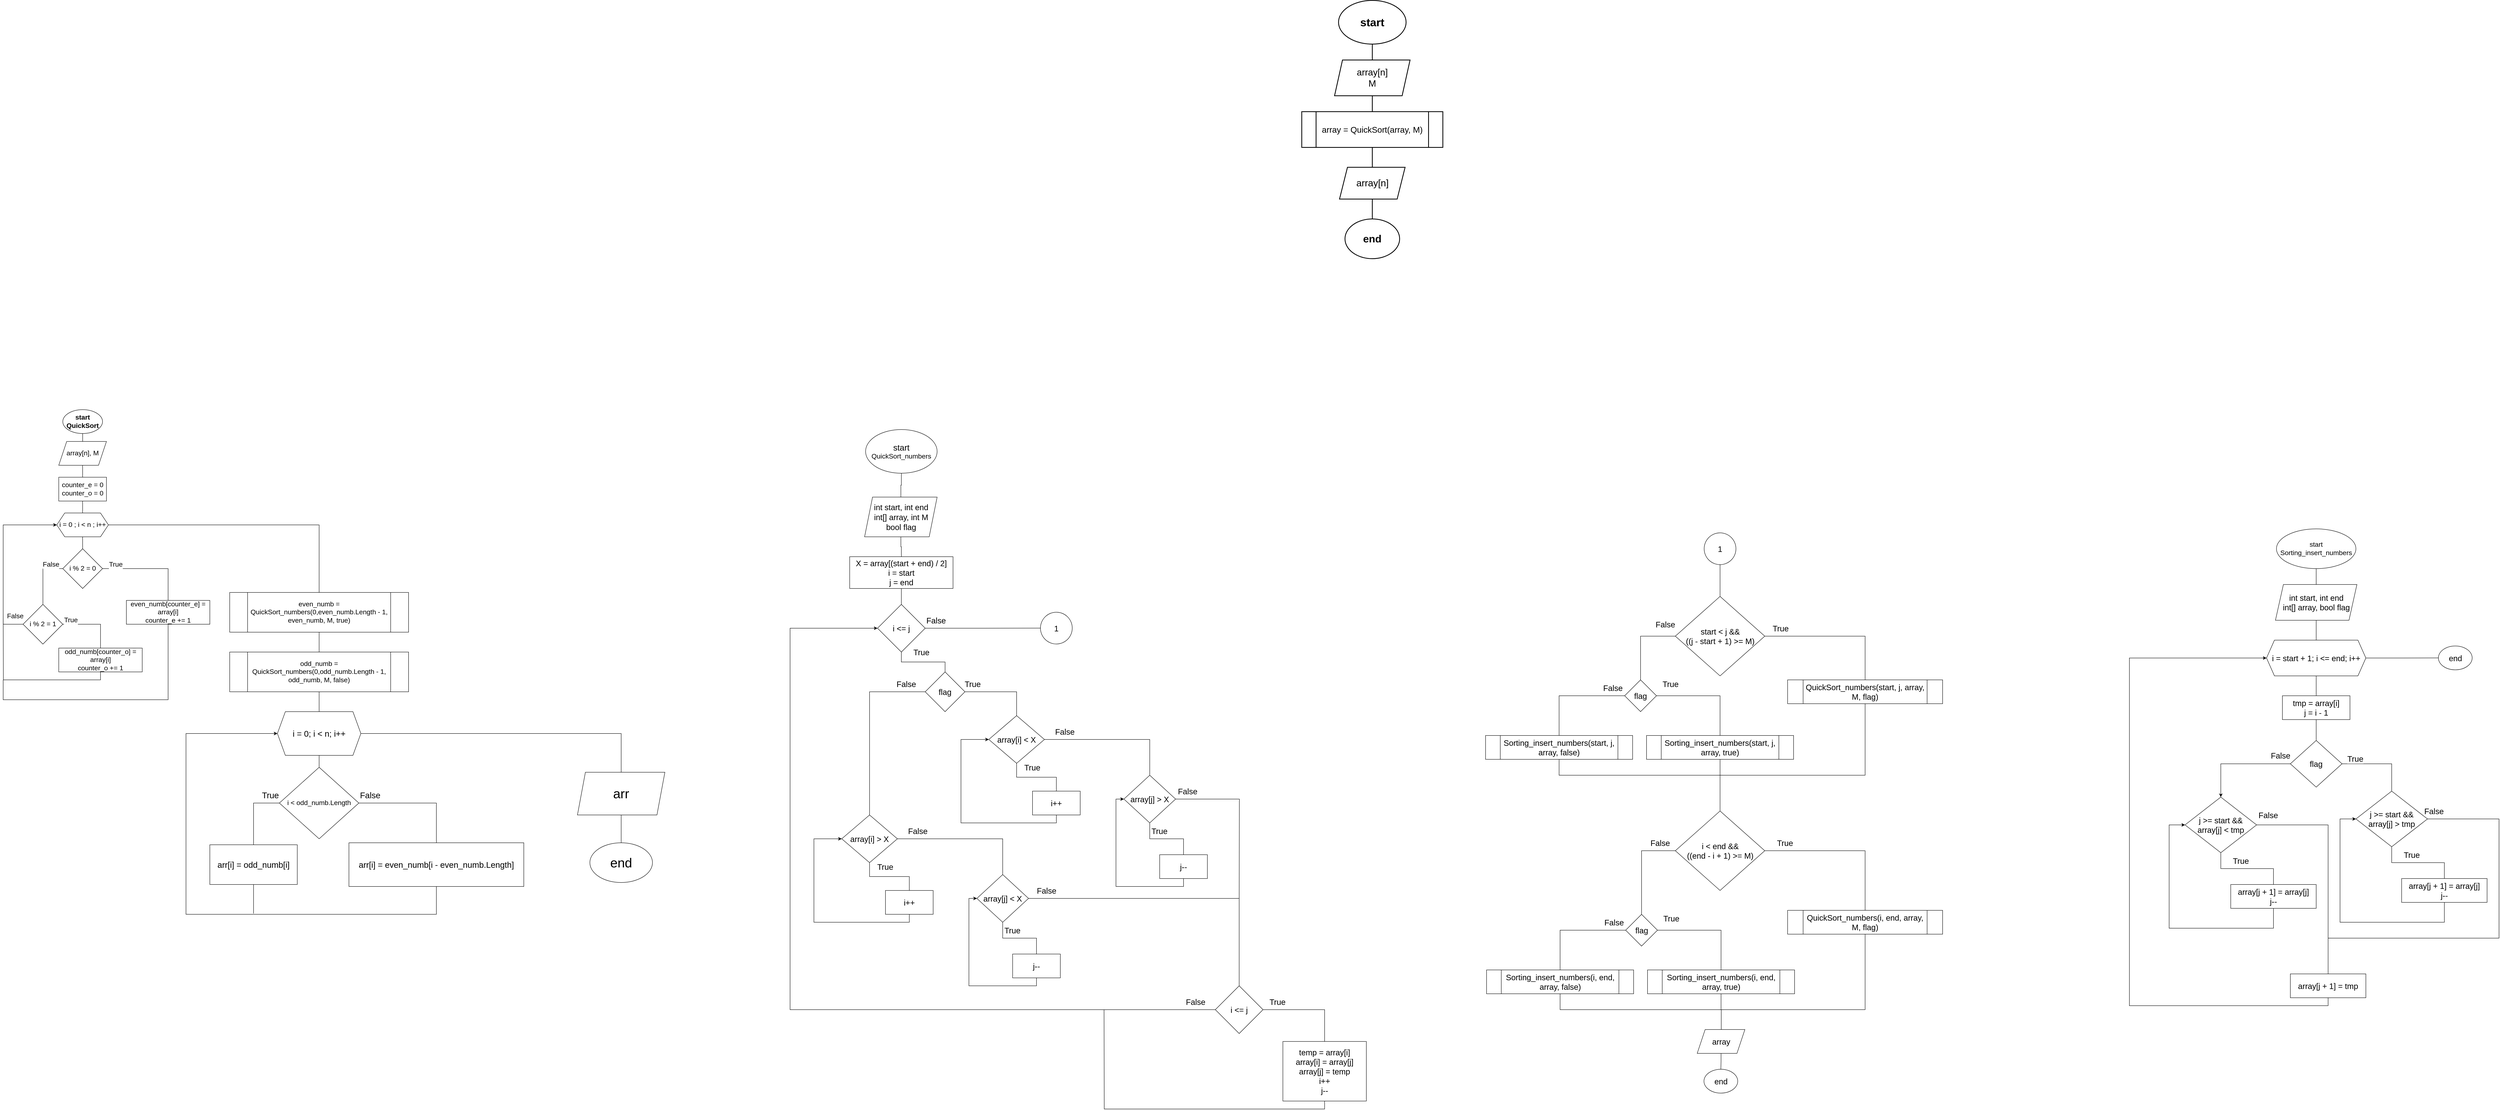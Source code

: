 <mxfile version="15.7.3" type="device"><diagram id="uLoJrZl4O_DHc637yevV" name="Сторінка-1"><mxGraphModel dx="900" dy="3237" grid="1" gridSize="10" guides="1" tooltips="1" connect="1" arrows="1" fold="1" page="1" pageScale="1" pageWidth="850" pageHeight="1100" math="0" shadow="0"><root><mxCell id="0"/><mxCell id="1" parent="0"/><mxCell id="rWMROHAxWL8WT7INSjff-2" style="edgeStyle=orthogonalEdgeStyle;rounded=0;orthogonalLoop=1;jettySize=auto;html=1;exitX=0.5;exitY=1;exitDx=0;exitDy=0;fontSize=17;endArrow=none;endFill=0;strokeWidth=2;" edge="1" parent="1" source="rWMROHAxWL8WT7INSjff-1" target="rWMROHAxWL8WT7INSjff-3"><mxGeometry relative="1" as="geometry"><mxPoint x="3820" y="-840" as="targetPoint"/></mxGeometry></mxCell><mxCell id="rWMROHAxWL8WT7INSjff-1" value="&lt;font size=&quot;1&quot;&gt;&lt;b style=&quot;font-size: 28px&quot;&gt;start&lt;/b&gt;&lt;/font&gt;" style="ellipse;whiteSpace=wrap;html=1;strokeWidth=2;" vertex="1" parent="1"><mxGeometry x="3700" y="-1020" width="170" height="110" as="geometry"/></mxCell><mxCell id="rWMROHAxWL8WT7INSjff-4" style="edgeStyle=orthogonalEdgeStyle;rounded=0;orthogonalLoop=1;jettySize=auto;html=1;exitX=0.5;exitY=1;exitDx=0;exitDy=0;fontSize=17;endArrow=none;endFill=0;strokeWidth=2;" edge="1" parent="1" source="rWMROHAxWL8WT7INSjff-3" target="rWMROHAxWL8WT7INSjff-5"><mxGeometry relative="1" as="geometry"><mxPoint x="3820" y="-750" as="targetPoint"/></mxGeometry></mxCell><mxCell id="rWMROHAxWL8WT7INSjff-3" value="&lt;font style=&quot;font-size: 23px&quot;&gt;array[n]&lt;br&gt;M&lt;/font&gt;" style="shape=parallelogram;perimeter=parallelogramPerimeter;whiteSpace=wrap;html=1;fixedSize=1;fontSize=17;strokeWidth=2;" vertex="1" parent="1"><mxGeometry x="3690" y="-870" width="190" height="90" as="geometry"/></mxCell><mxCell id="rWMROHAxWL8WT7INSjff-6" style="edgeStyle=orthogonalEdgeStyle;rounded=0;orthogonalLoop=1;jettySize=auto;html=1;exitX=0.5;exitY=1;exitDx=0;exitDy=0;fontSize=14;endArrow=none;endFill=0;strokeWidth=2;" edge="1" parent="1" source="rWMROHAxWL8WT7INSjff-5" target="rWMROHAxWL8WT7INSjff-7"><mxGeometry relative="1" as="geometry"><mxPoint x="3820" y="-660" as="targetPoint"/></mxGeometry></mxCell><mxCell id="rWMROHAxWL8WT7INSjff-5" value="&lt;font style=&quot;font-size: 21px&quot;&gt;array = QuickSort(array, M)&lt;/font&gt;" style="shape=process;whiteSpace=wrap;html=1;backgroundOutline=1;fontSize=17;strokeWidth=2;" vertex="1" parent="1"><mxGeometry x="3607.5" y="-740" width="355" height="90" as="geometry"/></mxCell><mxCell id="rWMROHAxWL8WT7INSjff-8" style="edgeStyle=orthogonalEdgeStyle;rounded=0;orthogonalLoop=1;jettySize=auto;html=1;exitX=0.5;exitY=1;exitDx=0;exitDy=0;fontSize=14;endArrow=none;endFill=0;strokeWidth=2;" edge="1" parent="1" source="rWMROHAxWL8WT7INSjff-7" target="rWMROHAxWL8WT7INSjff-9"><mxGeometry relative="1" as="geometry"><mxPoint x="3820" y="-600" as="targetPoint"/></mxGeometry></mxCell><mxCell id="rWMROHAxWL8WT7INSjff-7" value="&lt;font style=&quot;font-size: 24px&quot;&gt;array[n]&lt;/font&gt;" style="shape=parallelogram;perimeter=parallelogramPerimeter;whiteSpace=wrap;html=1;fixedSize=1;fontSize=14;strokeWidth=2;" vertex="1" parent="1"><mxGeometry x="3702.5" y="-600" width="165" height="80" as="geometry"/></mxCell><mxCell id="rWMROHAxWL8WT7INSjff-9" value="&lt;font size=&quot;1&quot;&gt;&lt;b style=&quot;font-size: 26px&quot;&gt;end&lt;/b&gt;&lt;/font&gt;" style="ellipse;whiteSpace=wrap;html=1;fontSize=14;strokeWidth=2;" vertex="1" parent="1"><mxGeometry x="3716.25" y="-470" width="137.5" height="100" as="geometry"/></mxCell><mxCell id="rWMROHAxWL8WT7INSjff-11" style="edgeStyle=orthogonalEdgeStyle;rounded=0;orthogonalLoop=1;jettySize=auto;html=1;exitX=0.5;exitY=1;exitDx=0;exitDy=0;fontSize=17;endArrow=none;endFill=0;" edge="1" parent="1" source="rWMROHAxWL8WT7INSjff-10" target="rWMROHAxWL8WT7INSjff-12"><mxGeometry relative="1" as="geometry"><mxPoint x="539.857" y="120" as="targetPoint"/></mxGeometry></mxCell><mxCell id="rWMROHAxWL8WT7INSjff-10" value="&lt;font style=&quot;font-size: 17px&quot;&gt;&lt;b&gt;start&lt;br&gt;QuickSort&lt;br&gt;&lt;/b&gt;&lt;/font&gt;" style="ellipse;whiteSpace=wrap;html=1;" vertex="1" parent="1"><mxGeometry x="490" y="10" width="100" height="60" as="geometry"/></mxCell><mxCell id="rWMROHAxWL8WT7INSjff-13" style="edgeStyle=orthogonalEdgeStyle;rounded=0;orthogonalLoop=1;jettySize=auto;html=1;exitX=0.5;exitY=1;exitDx=0;exitDy=0;fontSize=17;endArrow=none;endFill=0;" edge="1" parent="1" source="rWMROHAxWL8WT7INSjff-12" target="rWMROHAxWL8WT7INSjff-14"><mxGeometry relative="1" as="geometry"><mxPoint x="539.857" y="200" as="targetPoint"/></mxGeometry></mxCell><mxCell id="rWMROHAxWL8WT7INSjff-12" value="array[n], M" style="shape=parallelogram;perimeter=parallelogramPerimeter;whiteSpace=wrap;html=1;fixedSize=1;fontSize=17;" vertex="1" parent="1"><mxGeometry x="479.857" y="90" width="120" height="60" as="geometry"/></mxCell><mxCell id="rWMROHAxWL8WT7INSjff-15" style="edgeStyle=orthogonalEdgeStyle;rounded=0;orthogonalLoop=1;jettySize=auto;html=1;exitX=0.5;exitY=1;exitDx=0;exitDy=0;fontSize=17;endArrow=none;endFill=0;" edge="1" parent="1" source="rWMROHAxWL8WT7INSjff-14" target="rWMROHAxWL8WT7INSjff-16"><mxGeometry relative="1" as="geometry"><mxPoint x="539.714" y="290" as="targetPoint"/></mxGeometry></mxCell><mxCell id="rWMROHAxWL8WT7INSjff-14" value="counter_e = 0&lt;br&gt;counter_o = 0" style="rounded=0;whiteSpace=wrap;html=1;fontSize=17;" vertex="1" parent="1"><mxGeometry x="479.857" y="180" width="120" height="60" as="geometry"/></mxCell><mxCell id="rWMROHAxWL8WT7INSjff-17" style="edgeStyle=orthogonalEdgeStyle;rounded=0;orthogonalLoop=1;jettySize=auto;html=1;exitX=0.5;exitY=1;exitDx=0;exitDy=0;fontSize=17;endArrow=none;endFill=0;" edge="1" parent="1" source="rWMROHAxWL8WT7INSjff-16" target="rWMROHAxWL8WT7INSjff-18"><mxGeometry relative="1" as="geometry"><mxPoint x="539.714" y="380" as="targetPoint"/></mxGeometry></mxCell><mxCell id="rWMROHAxWL8WT7INSjff-29" style="edgeStyle=orthogonalEdgeStyle;rounded=0;orthogonalLoop=1;jettySize=auto;html=1;exitX=1;exitY=0.5;exitDx=0;exitDy=0;fontSize=17;endArrow=none;endFill=0;" edge="1" parent="1" source="rWMROHAxWL8WT7INSjff-16" target="rWMROHAxWL8WT7INSjff-30"><mxGeometry relative="1" as="geometry"><mxPoint x="1030" y="500" as="targetPoint"/></mxGeometry></mxCell><mxCell id="rWMROHAxWL8WT7INSjff-16" value="i = 0 ; i &amp;lt; n ; i++" style="shape=hexagon;perimeter=hexagonPerimeter2;whiteSpace=wrap;html=1;fixedSize=1;fontSize=17;" vertex="1" parent="1"><mxGeometry x="474.93" y="270" width="129.85" height="60" as="geometry"/></mxCell><mxCell id="rWMROHAxWL8WT7INSjff-19" value="True" style="edgeStyle=orthogonalEdgeStyle;rounded=0;orthogonalLoop=1;jettySize=auto;html=1;exitX=1;exitY=0.5;exitDx=0;exitDy=0;fontSize=17;endArrow=none;endFill=0;" edge="1" parent="1" source="rWMROHAxWL8WT7INSjff-18" target="rWMROHAxWL8WT7INSjff-20"><mxGeometry x="-0.733" y="10" relative="1" as="geometry"><mxPoint x="670.0" y="480" as="targetPoint"/><mxPoint as="offset"/></mxGeometry></mxCell><mxCell id="rWMROHAxWL8WT7INSjff-22" value="False" style="edgeStyle=orthogonalEdgeStyle;rounded=0;orthogonalLoop=1;jettySize=auto;html=1;exitX=0;exitY=0.5;exitDx=0;exitDy=0;fontSize=17;endArrow=none;endFill=0;" edge="1" parent="1" source="rWMROHAxWL8WT7INSjff-18" target="rWMROHAxWL8WT7INSjff-23"><mxGeometry x="-0.571" y="-10" relative="1" as="geometry"><mxPoint x="450.0" y="560.0" as="targetPoint"/><mxPoint as="offset"/></mxGeometry></mxCell><mxCell id="rWMROHAxWL8WT7INSjff-18" value="i % 2 = 0" style="rhombus;whiteSpace=wrap;html=1;fontSize=17;" vertex="1" parent="1"><mxGeometry x="490" y="360" width="100" height="100" as="geometry"/></mxCell><mxCell id="rWMROHAxWL8WT7INSjff-28" style="edgeStyle=orthogonalEdgeStyle;rounded=0;orthogonalLoop=1;jettySize=auto;html=1;exitX=0.5;exitY=1;exitDx=0;exitDy=0;fontSize=17;endArrow=none;endFill=0;" edge="1" parent="1" source="rWMROHAxWL8WT7INSjff-20"><mxGeometry relative="1" as="geometry"><mxPoint x="340" y="690" as="targetPoint"/><Array as="points"><mxPoint x="755" y="740"/><mxPoint x="340" y="740"/></Array></mxGeometry></mxCell><mxCell id="rWMROHAxWL8WT7INSjff-20" value="even_numb[counter_e] = array[i]&lt;br&gt;counter_e += 1" style="rounded=0;whiteSpace=wrap;html=1;fontSize=17;" vertex="1" parent="1"><mxGeometry x="650" y="490" width="210" height="60" as="geometry"/></mxCell><mxCell id="rWMROHAxWL8WT7INSjff-24" value="True" style="edgeStyle=orthogonalEdgeStyle;rounded=0;orthogonalLoop=1;jettySize=auto;html=1;exitX=1;exitY=0.5;exitDx=0;exitDy=0;fontSize=17;endArrow=none;endFill=0;" edge="1" parent="1" source="rWMROHAxWL8WT7INSjff-23" target="rWMROHAxWL8WT7INSjff-25"><mxGeometry x="-0.742" y="10" relative="1" as="geometry"><mxPoint x="550.0" y="620.0" as="targetPoint"/><mxPoint as="offset"/></mxGeometry></mxCell><mxCell id="rWMROHAxWL8WT7INSjff-26" value="False" style="edgeStyle=orthogonalEdgeStyle;rounded=0;orthogonalLoop=1;jettySize=auto;html=1;exitX=0;exitY=0.5;exitDx=0;exitDy=0;entryX=0;entryY=0.5;entryDx=0;entryDy=0;fontSize=17;endArrow=classic;endFill=1;" edge="1" parent="1" source="rWMROHAxWL8WT7INSjff-23" target="rWMROHAxWL8WT7INSjff-16"><mxGeometry x="-0.908" y="-20" relative="1" as="geometry"><Array as="points"><mxPoint x="340" y="550"/><mxPoint x="340" y="300"/></Array><mxPoint as="offset"/></mxGeometry></mxCell><mxCell id="rWMROHAxWL8WT7INSjff-23" value="i % 2 = 1" style="rhombus;whiteSpace=wrap;html=1;fontSize=17;" vertex="1" parent="1"><mxGeometry x="390" y="500" width="100" height="100" as="geometry"/></mxCell><mxCell id="rWMROHAxWL8WT7INSjff-27" style="edgeStyle=orthogonalEdgeStyle;rounded=0;orthogonalLoop=1;jettySize=auto;html=1;exitX=0.5;exitY=1;exitDx=0;exitDy=0;fontSize=17;endArrow=none;endFill=0;" edge="1" parent="1" source="rWMROHAxWL8WT7INSjff-25"><mxGeometry relative="1" as="geometry"><mxPoint x="340" y="520" as="targetPoint"/></mxGeometry></mxCell><mxCell id="rWMROHAxWL8WT7INSjff-25" value="odd_numb[counter_o] = array[i]&lt;br&gt;counter_o += 1" style="rounded=0;whiteSpace=wrap;html=1;fontSize=17;" vertex="1" parent="1"><mxGeometry x="479.86" y="610" width="210" height="60" as="geometry"/></mxCell><mxCell id="rWMROHAxWL8WT7INSjff-33" style="edgeStyle=orthogonalEdgeStyle;rounded=0;orthogonalLoop=1;jettySize=auto;html=1;exitX=0.5;exitY=1;exitDx=0;exitDy=0;entryX=0.5;entryY=0;entryDx=0;entryDy=0;fontSize=17;endArrow=none;endFill=0;" edge="1" parent="1" source="rWMROHAxWL8WT7INSjff-30" target="rWMROHAxWL8WT7INSjff-32"><mxGeometry relative="1" as="geometry"/></mxCell><mxCell id="rWMROHAxWL8WT7INSjff-30" value="even_numb = QuickSort_numbers(0,even_numb.Length - 1, even_numb, M, true)" style="shape=process;whiteSpace=wrap;html=1;backgroundOutline=1;fontSize=17;" vertex="1" parent="1"><mxGeometry x="910" y="470" width="450" height="100" as="geometry"/></mxCell><mxCell id="rWMROHAxWL8WT7INSjff-34" style="edgeStyle=orthogonalEdgeStyle;rounded=0;orthogonalLoop=1;jettySize=auto;html=1;exitX=0.5;exitY=1;exitDx=0;exitDy=0;fontSize=17;endArrow=none;endFill=0;" edge="1" parent="1" source="rWMROHAxWL8WT7INSjff-32" target="rWMROHAxWL8WT7INSjff-35"><mxGeometry relative="1" as="geometry"><mxPoint x="1136" y="800" as="targetPoint"/></mxGeometry></mxCell><mxCell id="rWMROHAxWL8WT7INSjff-32" value="odd_numb = QuickSort_numbers(0,odd_numb.Length - 1, odd_numb, M, false)" style="shape=process;whiteSpace=wrap;html=1;backgroundOutline=1;fontSize=17;" vertex="1" parent="1"><mxGeometry x="910" y="620" width="450" height="100" as="geometry"/></mxCell><mxCell id="rWMROHAxWL8WT7INSjff-36" style="edgeStyle=orthogonalEdgeStyle;rounded=0;orthogonalLoop=1;jettySize=auto;html=1;exitX=0.5;exitY=1;exitDx=0;exitDy=0;fontSize=17;endArrow=none;endFill=0;" edge="1" parent="1" source="rWMROHAxWL8WT7INSjff-35" target="rWMROHAxWL8WT7INSjff-37"><mxGeometry relative="1" as="geometry"><mxPoint x="1136" y="900" as="targetPoint"/></mxGeometry></mxCell><mxCell id="rWMROHAxWL8WT7INSjff-48" style="edgeStyle=orthogonalEdgeStyle;rounded=0;orthogonalLoop=1;jettySize=auto;html=1;exitX=1;exitY=0.5;exitDx=0;exitDy=0;fontSize=21;endArrow=none;endFill=0;" edge="1" parent="1" source="rWMROHAxWL8WT7INSjff-35" target="rWMROHAxWL8WT7INSjff-50"><mxGeometry relative="1" as="geometry"><mxPoint x="1790" y="1060" as="targetPoint"/></mxGeometry></mxCell><mxCell id="rWMROHAxWL8WT7INSjff-35" value="&lt;font style=&quot;font-size: 21px&quot;&gt;i = 0; i &amp;lt; n; i++&lt;/font&gt;" style="shape=hexagon;perimeter=hexagonPerimeter2;whiteSpace=wrap;html=1;fixedSize=1;fontSize=17;" vertex="1" parent="1"><mxGeometry x="1030" y="770" width="210" height="110" as="geometry"/></mxCell><mxCell id="rWMROHAxWL8WT7INSjff-40" value="True" style="edgeStyle=orthogonalEdgeStyle;rounded=0;orthogonalLoop=1;jettySize=auto;html=1;exitX=0;exitY=0.5;exitDx=0;exitDy=0;fontSize=21;endArrow=none;endFill=0;entryX=0.5;entryY=0;entryDx=0;entryDy=0;" edge="1" parent="1" source="rWMROHAxWL8WT7INSjff-37" target="rWMROHAxWL8WT7INSjff-43"><mxGeometry x="-0.73" y="-20" relative="1" as="geometry"><mxPoint x="1015" y="1120" as="targetPoint"/><mxPoint as="offset"/></mxGeometry></mxCell><mxCell id="rWMROHAxWL8WT7INSjff-44" value="False" style="edgeStyle=orthogonalEdgeStyle;rounded=0;orthogonalLoop=1;jettySize=auto;html=1;exitX=1;exitY=0.5;exitDx=0;exitDy=0;fontSize=21;endArrow=none;endFill=0;entryX=0.5;entryY=0;entryDx=0;entryDy=0;" edge="1" parent="1" source="rWMROHAxWL8WT7INSjff-37" target="rWMROHAxWL8WT7INSjff-42"><mxGeometry x="-0.811" y="20" relative="1" as="geometry"><mxPoint x="1370" y="1130" as="targetPoint"/><mxPoint as="offset"/></mxGeometry></mxCell><mxCell id="rWMROHAxWL8WT7INSjff-37" value="i &amp;lt; odd_numb.Length" style="rhombus;whiteSpace=wrap;html=1;fontSize=17;" vertex="1" parent="1"><mxGeometry x="1035" y="910" width="200" height="180" as="geometry"/></mxCell><mxCell id="rWMROHAxWL8WT7INSjff-45" style="edgeStyle=orthogonalEdgeStyle;rounded=0;orthogonalLoop=1;jettySize=auto;html=1;exitX=0.5;exitY=1;exitDx=0;exitDy=0;entryX=0;entryY=0.5;entryDx=0;entryDy=0;fontSize=21;endArrow=classic;endFill=1;" edge="1" parent="1" source="rWMROHAxWL8WT7INSjff-42" target="rWMROHAxWL8WT7INSjff-35"><mxGeometry relative="1" as="geometry"><Array as="points"><mxPoint x="1430" y="1280"/><mxPoint x="800" y="1280"/><mxPoint x="800" y="825"/></Array></mxGeometry></mxCell><mxCell id="rWMROHAxWL8WT7INSjff-42" value="arr[i] = even_numb[i - even_numb.Length]" style="rounded=0;whiteSpace=wrap;html=1;fontSize=21;" vertex="1" parent="1"><mxGeometry x="1210" y="1100" width="440" height="110" as="geometry"/></mxCell><mxCell id="rWMROHAxWL8WT7INSjff-46" style="edgeStyle=orthogonalEdgeStyle;rounded=0;orthogonalLoop=1;jettySize=auto;html=1;exitX=0.5;exitY=1;exitDx=0;exitDy=0;fontSize=21;endArrow=none;endFill=0;" edge="1" parent="1" source="rWMROHAxWL8WT7INSjff-43"><mxGeometry relative="1" as="geometry"><mxPoint x="970" y="1278" as="targetPoint"/></mxGeometry></mxCell><mxCell id="rWMROHAxWL8WT7INSjff-43" value="arr[i] = odd_numb[i]" style="rounded=0;whiteSpace=wrap;html=1;fontSize=21;" vertex="1" parent="1"><mxGeometry x="860" y="1105" width="220" height="100" as="geometry"/></mxCell><mxCell id="rWMROHAxWL8WT7INSjff-51" style="edgeStyle=orthogonalEdgeStyle;rounded=0;orthogonalLoop=1;jettySize=auto;html=1;exitX=0.5;exitY=1;exitDx=0;exitDy=0;fontSize=33;endArrow=none;endFill=0;" edge="1" parent="1" source="rWMROHAxWL8WT7INSjff-50" target="rWMROHAxWL8WT7INSjff-52"><mxGeometry relative="1" as="geometry"><mxPoint x="1895" y="1240" as="targetPoint"/></mxGeometry></mxCell><mxCell id="rWMROHAxWL8WT7INSjff-50" value="&lt;font style=&quot;font-size: 33px&quot;&gt;arr&lt;/font&gt;" style="shape=parallelogram;perimeter=parallelogramPerimeter;whiteSpace=wrap;html=1;fixedSize=1;fontSize=21;" vertex="1" parent="1"><mxGeometry x="1785" y="922.5" width="220" height="107.5" as="geometry"/></mxCell><mxCell id="rWMROHAxWL8WT7INSjff-52" value="end" style="ellipse;whiteSpace=wrap;html=1;fontSize=33;" vertex="1" parent="1"><mxGeometry x="1816.25" y="1100" width="157.5" height="100" as="geometry"/></mxCell><mxCell id="rWMROHAxWL8WT7INSjff-54" style="edgeStyle=orthogonalEdgeStyle;rounded=0;orthogonalLoop=1;jettySize=auto;html=1;exitX=0.5;exitY=1;exitDx=0;exitDy=0;fontSize=21;endArrow=none;endFill=0;" edge="1" parent="1" source="rWMROHAxWL8WT7INSjff-53" target="rWMROHAxWL8WT7INSjff-55"><mxGeometry relative="1" as="geometry"><mxPoint x="2600" y="260" as="targetPoint"/></mxGeometry></mxCell><mxCell id="rWMROHAxWL8WT7INSjff-53" value="&lt;font&gt;&lt;font style=&quot;font-size: 21px&quot;&gt;start&lt;/font&gt;&lt;br&gt;&lt;span style=&quot;font-size: 17px&quot;&gt;QuickSort_numbers&lt;/span&gt;&lt;br&gt;&lt;/font&gt;" style="ellipse;whiteSpace=wrap;html=1;" vertex="1" parent="1"><mxGeometry x="2510" y="60" width="180" height="110" as="geometry"/></mxCell><mxCell id="rWMROHAxWL8WT7INSjff-56" style="edgeStyle=orthogonalEdgeStyle;rounded=0;orthogonalLoop=1;jettySize=auto;html=1;exitX=0.5;exitY=1;exitDx=0;exitDy=0;fontSize=20;endArrow=none;endFill=0;" edge="1" parent="1" source="rWMROHAxWL8WT7INSjff-55" target="rWMROHAxWL8WT7INSjff-57"><mxGeometry relative="1" as="geometry"><mxPoint x="2600" y="380" as="targetPoint"/></mxGeometry></mxCell><mxCell id="rWMROHAxWL8WT7INSjff-55" value="&lt;font style=&quot;font-size: 20px&quot;&gt;int start, int end&lt;br&gt;int[] array, int M&lt;br&gt;bool flag&lt;/font&gt;" style="shape=parallelogram;perimeter=parallelogramPerimeter;whiteSpace=wrap;html=1;fixedSize=1;fontSize=21;" vertex="1" parent="1"><mxGeometry x="2507.5" y="230" width="182.5" height="100" as="geometry"/></mxCell><mxCell id="rWMROHAxWL8WT7INSjff-58" style="edgeStyle=orthogonalEdgeStyle;rounded=0;orthogonalLoop=1;jettySize=auto;html=1;exitX=0.5;exitY=1;exitDx=0;exitDy=0;fontSize=20;endArrow=none;endFill=0;" edge="1" parent="1" source="rWMROHAxWL8WT7INSjff-57" target="rWMROHAxWL8WT7INSjff-59"><mxGeometry relative="1" as="geometry"><mxPoint x="2600" y="530" as="targetPoint"/></mxGeometry></mxCell><mxCell id="rWMROHAxWL8WT7INSjff-57" value="X = array[(start + end) / 2]&lt;br&gt;i = start&lt;br&gt;j = end" style="rounded=0;whiteSpace=wrap;html=1;fontSize=20;" vertex="1" parent="1"><mxGeometry x="2470" y="380" width="260" height="80" as="geometry"/></mxCell><mxCell id="rWMROHAxWL8WT7INSjff-69" value="True" style="edgeStyle=orthogonalEdgeStyle;rounded=0;orthogonalLoop=1;jettySize=auto;html=1;exitX=0.5;exitY=1;exitDx=0;exitDy=0;entryX=0.5;entryY=0;entryDx=0;entryDy=0;fontSize=20;endArrow=none;endFill=0;" edge="1" parent="1" source="rWMROHAxWL8WT7INSjff-59" target="rWMROHAxWL8WT7INSjff-61"><mxGeometry x="-0.062" y="25" relative="1" as="geometry"><mxPoint as="offset"/></mxGeometry></mxCell><mxCell id="rWMROHAxWL8WT7INSjff-95" value="False" style="edgeStyle=orthogonalEdgeStyle;rounded=0;orthogonalLoop=1;jettySize=auto;html=1;exitX=1;exitY=0.5;exitDx=0;exitDy=0;fontSize=20;endArrow=none;endFill=0;" edge="1" parent="1" source="rWMROHAxWL8WT7INSjff-59" target="rWMROHAxWL8WT7INSjff-96"><mxGeometry x="-0.818" y="20" relative="1" as="geometry"><mxPoint x="2990" y="559.714" as="targetPoint"/><mxPoint as="offset"/></mxGeometry></mxCell><mxCell id="rWMROHAxWL8WT7INSjff-59" value="i &amp;lt;= j" style="rhombus;whiteSpace=wrap;html=1;fontSize=20;" vertex="1" parent="1"><mxGeometry x="2540" y="500" width="120" height="120" as="geometry"/></mxCell><mxCell id="rWMROHAxWL8WT7INSjff-62" value="True" style="edgeStyle=orthogonalEdgeStyle;rounded=0;orthogonalLoop=1;jettySize=auto;html=1;exitX=1;exitY=0.5;exitDx=0;exitDy=0;fontSize=20;endArrow=none;endFill=0;" edge="1" parent="1" source="rWMROHAxWL8WT7INSjff-61" target="rWMROHAxWL8WT7INSjff-63"><mxGeometry x="-0.8" y="20" relative="1" as="geometry"><mxPoint x="2920" y="770" as="targetPoint"/><mxPoint as="offset"/></mxGeometry></mxCell><mxCell id="rWMROHAxWL8WT7INSjff-78" value="False" style="edgeStyle=orthogonalEdgeStyle;rounded=0;orthogonalLoop=1;jettySize=auto;html=1;exitX=0;exitY=0.5;exitDx=0;exitDy=0;fontSize=20;endArrow=none;endFill=0;entryX=0.5;entryY=0;entryDx=0;entryDy=0;" edge="1" parent="1" source="rWMROHAxWL8WT7INSjff-61" target="rWMROHAxWL8WT7INSjff-81"><mxGeometry x="-0.784" y="-20" relative="1" as="geometry"><mxPoint x="2520" y="950" as="targetPoint"/><mxPoint as="offset"/></mxGeometry></mxCell><mxCell id="rWMROHAxWL8WT7INSjff-61" value="flag" style="rhombus;whiteSpace=wrap;html=1;fontSize=20;" vertex="1" parent="1"><mxGeometry x="2660" y="670" width="100" height="100" as="geometry"/></mxCell><mxCell id="rWMROHAxWL8WT7INSjff-70" value="True" style="edgeStyle=orthogonalEdgeStyle;rounded=0;orthogonalLoop=1;jettySize=auto;html=1;exitX=0.5;exitY=1;exitDx=0;exitDy=0;fontSize=20;endArrow=none;endFill=0;" edge="1" parent="1" source="rWMROHAxWL8WT7INSjff-63" target="rWMROHAxWL8WT7INSjff-71"><mxGeometry x="-0.118" y="25" relative="1" as="geometry"><mxPoint x="2890" y="980" as="targetPoint"/><mxPoint x="-1" as="offset"/></mxGeometry></mxCell><mxCell id="rWMROHAxWL8WT7INSjff-73" value="False" style="edgeStyle=orthogonalEdgeStyle;rounded=0;orthogonalLoop=1;jettySize=auto;html=1;exitX=1;exitY=0.5;exitDx=0;exitDy=0;fontSize=20;endArrow=none;endFill=0;" edge="1" parent="1" source="rWMROHAxWL8WT7INSjff-63" target="rWMROHAxWL8WT7INSjff-74"><mxGeometry x="-0.714" y="20" relative="1" as="geometry"><mxPoint x="3160" y="920" as="targetPoint"/><mxPoint as="offset"/></mxGeometry></mxCell><mxCell id="rWMROHAxWL8WT7INSjff-63" value="array[i] &amp;lt; X" style="rhombus;whiteSpace=wrap;html=1;fontSize=20;" vertex="1" parent="1"><mxGeometry x="2820" y="780" width="140" height="120" as="geometry"/></mxCell><mxCell id="rWMROHAxWL8WT7INSjff-72" style="edgeStyle=orthogonalEdgeStyle;rounded=0;orthogonalLoop=1;jettySize=auto;html=1;exitX=0.5;exitY=1;exitDx=0;exitDy=0;entryX=0;entryY=0.5;entryDx=0;entryDy=0;fontSize=20;endArrow=classic;endFill=1;" edge="1" parent="1" source="rWMROHAxWL8WT7INSjff-71" target="rWMROHAxWL8WT7INSjff-63"><mxGeometry relative="1" as="geometry"><Array as="points"><mxPoint x="2990" y="1050"/><mxPoint x="2750" y="1050"/><mxPoint x="2750" y="840"/></Array></mxGeometry></mxCell><mxCell id="rWMROHAxWL8WT7INSjff-71" value="i++" style="rounded=0;whiteSpace=wrap;html=1;fontSize=20;" vertex="1" parent="1"><mxGeometry x="2930" y="970" width="120" height="60" as="geometry"/></mxCell><mxCell id="rWMROHAxWL8WT7INSjff-75" value="True" style="edgeStyle=orthogonalEdgeStyle;rounded=0;orthogonalLoop=1;jettySize=auto;html=1;exitX=0.5;exitY=1;exitDx=0;exitDy=0;fontSize=20;endArrow=none;endFill=0;" edge="1" parent="1" source="rWMROHAxWL8WT7INSjff-74" target="rWMROHAxWL8WT7INSjff-76"><mxGeometry x="-0.212" y="20" relative="1" as="geometry"><mxPoint x="3226" y="1130" as="targetPoint"/><mxPoint x="-1" as="offset"/></mxGeometry></mxCell><mxCell id="rWMROHAxWL8WT7INSjff-89" value="False" style="edgeStyle=orthogonalEdgeStyle;rounded=0;orthogonalLoop=1;jettySize=auto;html=1;exitX=1;exitY=0.5;exitDx=0;exitDy=0;fontSize=20;endArrow=none;endFill=0;" edge="1" parent="1" source="rWMROHAxWL8WT7INSjff-74"><mxGeometry x="-0.857" y="20" relative="1" as="geometry"><mxPoint x="3450" y="1250" as="targetPoint"/><mxPoint as="offset"/></mxGeometry></mxCell><mxCell id="rWMROHAxWL8WT7INSjff-74" value="array[j] &amp;gt; X" style="rhombus;whiteSpace=wrap;html=1;fontSize=20;" vertex="1" parent="1"><mxGeometry x="3160" y="930" width="130" height="120" as="geometry"/></mxCell><mxCell id="rWMROHAxWL8WT7INSjff-77" style="edgeStyle=orthogonalEdgeStyle;rounded=0;orthogonalLoop=1;jettySize=auto;html=1;exitX=0.5;exitY=1;exitDx=0;exitDy=0;entryX=0;entryY=0.5;entryDx=0;entryDy=0;fontSize=20;endArrow=classic;endFill=1;" edge="1" parent="1" source="rWMROHAxWL8WT7INSjff-76" target="rWMROHAxWL8WT7INSjff-74"><mxGeometry relative="1" as="geometry"/></mxCell><mxCell id="rWMROHAxWL8WT7INSjff-76" value="j--" style="rounded=0;whiteSpace=wrap;html=1;fontSize=20;" vertex="1" parent="1"><mxGeometry x="3250" y="1130" width="120" height="60" as="geometry"/></mxCell><mxCell id="rWMROHAxWL8WT7INSjff-79" value="True" style="edgeStyle=orthogonalEdgeStyle;rounded=0;orthogonalLoop=1;jettySize=auto;html=1;exitX=0.5;exitY=1;exitDx=0;exitDy=0;fontSize=20;endArrow=none;endFill=0;" edge="1" parent="1" source="rWMROHAxWL8WT7INSjff-81" target="rWMROHAxWL8WT7INSjff-83"><mxGeometry x="-0.118" y="25" relative="1" as="geometry"><mxPoint x="2520" y="1230" as="targetPoint"/><mxPoint x="-1" as="offset"/></mxGeometry></mxCell><mxCell id="rWMROHAxWL8WT7INSjff-80" value="False" style="edgeStyle=orthogonalEdgeStyle;rounded=0;orthogonalLoop=1;jettySize=auto;html=1;exitX=1;exitY=0.5;exitDx=0;exitDy=0;fontSize=20;endArrow=none;endFill=0;" edge="1" parent="1" source="rWMROHAxWL8WT7INSjff-81" target="rWMROHAxWL8WT7INSjff-85"><mxGeometry x="-0.714" y="20" relative="1" as="geometry"><mxPoint x="2790" y="1170" as="targetPoint"/><mxPoint as="offset"/></mxGeometry></mxCell><mxCell id="rWMROHAxWL8WT7INSjff-81" value="array[i] &amp;gt; X" style="rhombus;whiteSpace=wrap;html=1;fontSize=20;" vertex="1" parent="1"><mxGeometry x="2450" y="1030" width="140" height="120" as="geometry"/></mxCell><mxCell id="rWMROHAxWL8WT7INSjff-82" style="edgeStyle=orthogonalEdgeStyle;rounded=0;orthogonalLoop=1;jettySize=auto;html=1;exitX=0.5;exitY=1;exitDx=0;exitDy=0;entryX=0;entryY=0.5;entryDx=0;entryDy=0;fontSize=20;endArrow=classic;endFill=1;" edge="1" parent="1" source="rWMROHAxWL8WT7INSjff-83" target="rWMROHAxWL8WT7INSjff-81"><mxGeometry relative="1" as="geometry"><Array as="points"><mxPoint x="2620" y="1300"/><mxPoint x="2380" y="1300"/><mxPoint x="2380" y="1090"/></Array></mxGeometry></mxCell><mxCell id="rWMROHAxWL8WT7INSjff-83" value="i++" style="rounded=0;whiteSpace=wrap;html=1;fontSize=20;" vertex="1" parent="1"><mxGeometry x="2560" y="1220" width="120" height="60" as="geometry"/></mxCell><mxCell id="rWMROHAxWL8WT7INSjff-84" value="True" style="edgeStyle=orthogonalEdgeStyle;rounded=0;orthogonalLoop=1;jettySize=auto;html=1;exitX=0.5;exitY=1;exitDx=0;exitDy=0;fontSize=20;endArrow=none;endFill=0;" edge="1" parent="1" source="rWMROHAxWL8WT7INSjff-85" target="rWMROHAxWL8WT7INSjff-87"><mxGeometry x="-0.212" y="20" relative="1" as="geometry"><mxPoint x="2856" y="1380" as="targetPoint"/><mxPoint x="-1" as="offset"/></mxGeometry></mxCell><mxCell id="rWMROHAxWL8WT7INSjff-88" value="False" style="edgeStyle=orthogonalEdgeStyle;rounded=0;orthogonalLoop=1;jettySize=auto;html=1;exitX=1;exitY=0.5;exitDx=0;exitDy=0;fontSize=20;endArrow=none;endFill=0;entryX=0.5;entryY=0;entryDx=0;entryDy=0;" edge="1" parent="1" source="rWMROHAxWL8WT7INSjff-85" target="rWMROHAxWL8WT7INSjff-90"><mxGeometry x="-0.882" y="20" relative="1" as="geometry"><mxPoint x="3450" y="1410" as="targetPoint"/><Array as="points"><mxPoint x="3450" y="1240"/><mxPoint x="3450" y="1330"/></Array><mxPoint as="offset"/></mxGeometry></mxCell><mxCell id="rWMROHAxWL8WT7INSjff-85" value="array[j] &amp;lt; X" style="rhombus;whiteSpace=wrap;html=1;fontSize=20;" vertex="1" parent="1"><mxGeometry x="2790" y="1180" width="130" height="120" as="geometry"/></mxCell><mxCell id="rWMROHAxWL8WT7INSjff-86" style="edgeStyle=orthogonalEdgeStyle;rounded=0;orthogonalLoop=1;jettySize=auto;html=1;exitX=0.5;exitY=1;exitDx=0;exitDy=0;entryX=0;entryY=0.5;entryDx=0;entryDy=0;fontSize=20;endArrow=classic;endFill=1;" edge="1" parent="1" source="rWMROHAxWL8WT7INSjff-87" target="rWMROHAxWL8WT7INSjff-85"><mxGeometry relative="1" as="geometry"/></mxCell><mxCell id="rWMROHAxWL8WT7INSjff-87" value="j--" style="rounded=0;whiteSpace=wrap;html=1;fontSize=20;" vertex="1" parent="1"><mxGeometry x="2880" y="1380" width="120" height="60" as="geometry"/></mxCell><mxCell id="rWMROHAxWL8WT7INSjff-91" value="True" style="edgeStyle=orthogonalEdgeStyle;rounded=0;orthogonalLoop=1;jettySize=auto;html=1;exitX=1;exitY=0.5;exitDx=0;exitDy=0;fontSize=20;endArrow=none;endFill=0;" edge="1" parent="1" source="rWMROHAxWL8WT7INSjff-90" target="rWMROHAxWL8WT7INSjff-92"><mxGeometry x="-0.7" y="20" relative="1" as="geometry"><mxPoint x="3630" y="1440" as="targetPoint"/><mxPoint as="offset"/></mxGeometry></mxCell><mxCell id="rWMROHAxWL8WT7INSjff-93" value="False" style="edgeStyle=orthogonalEdgeStyle;rounded=0;orthogonalLoop=1;jettySize=auto;html=1;exitX=0;exitY=0.5;exitDx=0;exitDy=0;entryX=0;entryY=0.5;entryDx=0;entryDy=0;fontSize=20;endArrow=classic;endFill=1;" edge="1" parent="1" source="rWMROHAxWL8WT7INSjff-90" target="rWMROHAxWL8WT7INSjff-59"><mxGeometry x="-0.956" y="-20" relative="1" as="geometry"><Array as="points"><mxPoint x="3390" y="1520"/><mxPoint x="2320" y="1520"/><mxPoint x="2320" y="560"/></Array><mxPoint x="-1" as="offset"/></mxGeometry></mxCell><mxCell id="rWMROHAxWL8WT7INSjff-90" value="i &amp;lt;= j" style="rhombus;whiteSpace=wrap;html=1;fontSize=20;" vertex="1" parent="1"><mxGeometry x="3390" y="1460" width="120" height="120" as="geometry"/></mxCell><mxCell id="rWMROHAxWL8WT7INSjff-94" style="edgeStyle=orthogonalEdgeStyle;rounded=0;orthogonalLoop=1;jettySize=auto;html=1;exitX=0.5;exitY=1;exitDx=0;exitDy=0;fontSize=20;endArrow=none;endFill=0;" edge="1" parent="1" source="rWMROHAxWL8WT7INSjff-92"><mxGeometry relative="1" as="geometry"><mxPoint x="3110" y="1520" as="targetPoint"/></mxGeometry></mxCell><mxCell id="rWMROHAxWL8WT7INSjff-92" value="temp = array[i]&lt;br&gt;array[i] = array[j]&lt;br&gt;array[j] = temp&lt;br&gt;i++&lt;br&gt;j--" style="rounded=0;whiteSpace=wrap;html=1;fontSize=20;" vertex="1" parent="1"><mxGeometry x="3560" y="1600" width="210" height="150" as="geometry"/></mxCell><mxCell id="rWMROHAxWL8WT7INSjff-96" value="1" style="ellipse;whiteSpace=wrap;html=1;aspect=fixed;fontSize=20;" vertex="1" parent="1"><mxGeometry x="2950" y="519.714" width="80" height="80" as="geometry"/></mxCell><mxCell id="rWMROHAxWL8WT7INSjff-99" style="edgeStyle=orthogonalEdgeStyle;rounded=0;orthogonalLoop=1;jettySize=auto;html=1;exitX=0.5;exitY=1;exitDx=0;exitDy=0;fontSize=20;endArrow=none;endFill=0;" edge="1" parent="1" source="rWMROHAxWL8WT7INSjff-98" target="rWMROHAxWL8WT7INSjff-100"><mxGeometry relative="1" as="geometry"><mxPoint x="4660" y="510" as="targetPoint"/></mxGeometry></mxCell><mxCell id="rWMROHAxWL8WT7INSjff-98" value="1" style="ellipse;whiteSpace=wrap;html=1;aspect=fixed;fontSize=20;" vertex="1" parent="1"><mxGeometry x="4620" y="320.004" width="80" height="80" as="geometry"/></mxCell><mxCell id="rWMROHAxWL8WT7INSjff-101" value="True" style="edgeStyle=orthogonalEdgeStyle;rounded=0;orthogonalLoop=1;jettySize=auto;html=1;exitX=1;exitY=0.5;exitDx=0;exitDy=0;fontSize=20;endArrow=none;endFill=0;" edge="1" parent="1" source="rWMROHAxWL8WT7INSjff-100" target="rWMROHAxWL8WT7INSjff-102"><mxGeometry x="-0.786" y="20" relative="1" as="geometry"><mxPoint x="4920" y="690" as="targetPoint"/><mxPoint as="offset"/></mxGeometry></mxCell><mxCell id="rWMROHAxWL8WT7INSjff-103" value="False" style="edgeStyle=orthogonalEdgeStyle;rounded=0;orthogonalLoop=1;jettySize=auto;html=1;exitX=0;exitY=0.5;exitDx=0;exitDy=0;fontSize=20;endArrow=none;endFill=0;" edge="1" parent="1" source="rWMROHAxWL8WT7INSjff-100" target="rWMROHAxWL8WT7INSjff-104"><mxGeometry x="-0.73" y="-30" relative="1" as="geometry"><mxPoint x="4430" y="700" as="targetPoint"/><mxPoint x="1" as="offset"/></mxGeometry></mxCell><mxCell id="rWMROHAxWL8WT7INSjff-100" value="start &amp;lt; j &amp;amp;&amp;amp; &lt;br&gt;((j - start + 1) &amp;gt;= M)" style="rhombus;whiteSpace=wrap;html=1;fontSize=20;" vertex="1" parent="1"><mxGeometry x="4547.5" y="480" width="225" height="200" as="geometry"/></mxCell><mxCell id="rWMROHAxWL8WT7INSjff-110" style="edgeStyle=orthogonalEdgeStyle;rounded=0;orthogonalLoop=1;jettySize=auto;html=1;exitX=0.5;exitY=1;exitDx=0;exitDy=0;fontSize=20;endArrow=none;endFill=0;entryX=0.5;entryY=0;entryDx=0;entryDy=0;" edge="1" parent="1" source="rWMROHAxWL8WT7INSjff-102" target="rWMROHAxWL8WT7INSjff-113"><mxGeometry relative="1" as="geometry"><mxPoint x="4660" y="990" as="targetPoint"/><Array as="points"><mxPoint x="5025" y="930"/><mxPoint x="4660" y="930"/></Array></mxGeometry></mxCell><mxCell id="rWMROHAxWL8WT7INSjff-102" value="QuickSort_numbers(start, j, array, M, flag)" style="shape=process;whiteSpace=wrap;html=1;backgroundOutline=1;fontSize=20;" vertex="1" parent="1"><mxGeometry x="4830" y="690" width="390" height="60" as="geometry"/></mxCell><mxCell id="rWMROHAxWL8WT7INSjff-105" value="True" style="edgeStyle=orthogonalEdgeStyle;rounded=0;orthogonalLoop=1;jettySize=auto;html=1;exitX=1;exitY=0.5;exitDx=0;exitDy=0;fontSize=20;endArrow=none;endFill=0;" edge="1" parent="1" source="rWMROHAxWL8WT7INSjff-104" target="rWMROHAxWL8WT7INSjff-106"><mxGeometry x="-0.733" y="30" relative="1" as="geometry"><mxPoint x="4580" y="800" as="targetPoint"/><mxPoint as="offset"/></mxGeometry></mxCell><mxCell id="rWMROHAxWL8WT7INSjff-108" value="False" style="edgeStyle=orthogonalEdgeStyle;rounded=0;orthogonalLoop=1;jettySize=auto;html=1;exitX=0;exitY=0.5;exitDx=0;exitDy=0;entryX=0.5;entryY=0;entryDx=0;entryDy=0;fontSize=20;endArrow=none;endFill=0;" edge="1" parent="1" source="rWMROHAxWL8WT7INSjff-104" target="rWMROHAxWL8WT7INSjff-107"><mxGeometry x="-0.774" y="-20" relative="1" as="geometry"><mxPoint as="offset"/></mxGeometry></mxCell><mxCell id="rWMROHAxWL8WT7INSjff-104" value="flag" style="rhombus;whiteSpace=wrap;html=1;fontSize=20;" vertex="1" parent="1"><mxGeometry x="4420" y="690" width="80" height="80" as="geometry"/></mxCell><mxCell id="rWMROHAxWL8WT7INSjff-111" style="edgeStyle=orthogonalEdgeStyle;rounded=0;orthogonalLoop=1;jettySize=auto;html=1;exitX=0.5;exitY=1;exitDx=0;exitDy=0;fontSize=20;endArrow=none;endFill=0;" edge="1" parent="1" source="rWMROHAxWL8WT7INSjff-106"><mxGeometry relative="1" as="geometry"><mxPoint x="4660" y="930" as="targetPoint"/></mxGeometry></mxCell><mxCell id="rWMROHAxWL8WT7INSjff-106" value="Sorting_insert_numbers(start, j, array, true)" style="shape=process;whiteSpace=wrap;html=1;backgroundOutline=1;fontSize=20;" vertex="1" parent="1"><mxGeometry x="4475" y="830" width="370" height="60" as="geometry"/></mxCell><mxCell id="rWMROHAxWL8WT7INSjff-109" style="edgeStyle=orthogonalEdgeStyle;rounded=0;orthogonalLoop=1;jettySize=auto;html=1;exitX=0.5;exitY=1;exitDx=0;exitDy=0;fontSize=20;endArrow=none;endFill=0;" edge="1" parent="1" source="rWMROHAxWL8WT7INSjff-107"><mxGeometry relative="1" as="geometry"><mxPoint x="4660" y="930" as="targetPoint"/><Array as="points"><mxPoint x="4255" y="930"/><mxPoint x="4660" y="930"/></Array></mxGeometry></mxCell><mxCell id="rWMROHAxWL8WT7INSjff-107" value="Sorting_insert_numbers(start, j, array, false)" style="shape=process;whiteSpace=wrap;html=1;backgroundOutline=1;fontSize=20;" vertex="1" parent="1"><mxGeometry x="4070" y="830" width="370" height="60" as="geometry"/></mxCell><mxCell id="rWMROHAxWL8WT7INSjff-114" value="True" style="edgeStyle=orthogonalEdgeStyle;rounded=0;orthogonalLoop=1;jettySize=auto;html=1;exitX=1;exitY=0.5;exitDx=0;exitDy=0;fontSize=20;endArrow=none;endFill=0;entryX=0.5;entryY=0;entryDx=0;entryDy=0;" edge="1" parent="1" source="rWMROHAxWL8WT7INSjff-113" target="rWMROHAxWL8WT7INSjff-115"><mxGeometry x="-0.748" y="20" relative="1" as="geometry"><mxPoint x="4950" y="1240" as="targetPoint"/><mxPoint as="offset"/></mxGeometry></mxCell><mxCell id="rWMROHAxWL8WT7INSjff-123" value="False" style="edgeStyle=orthogonalEdgeStyle;rounded=0;orthogonalLoop=1;jettySize=auto;html=1;exitX=0;exitY=0.5;exitDx=0;exitDy=0;entryX=0.5;entryY=0;entryDx=0;entryDy=0;fontSize=20;endArrow=none;endFill=0;" edge="1" parent="1" source="rWMROHAxWL8WT7INSjff-113" target="rWMROHAxWL8WT7INSjff-118"><mxGeometry x="-0.694" y="-20" relative="1" as="geometry"><mxPoint x="-1" as="offset"/></mxGeometry></mxCell><mxCell id="rWMROHAxWL8WT7INSjff-113" value="i &amp;lt; end &amp;amp;&amp;amp; &lt;br&gt;((end - i + 1) &amp;gt;= M)" style="rhombus;whiteSpace=wrap;html=1;fontSize=20;" vertex="1" parent="1"><mxGeometry x="4547.5" y="1020" width="225" height="200" as="geometry"/></mxCell><mxCell id="rWMROHAxWL8WT7INSjff-128" style="edgeStyle=orthogonalEdgeStyle;rounded=0;orthogonalLoop=1;jettySize=auto;html=1;exitX=0.5;exitY=1;exitDx=0;exitDy=0;fontSize=20;endArrow=none;endFill=0;" edge="1" parent="1" source="rWMROHAxWL8WT7INSjff-115" target="rWMROHAxWL8WT7INSjff-129"><mxGeometry relative="1" as="geometry"><mxPoint x="4663" y="1580" as="targetPoint"/><Array as="points"><mxPoint x="5025" y="1520"/><mxPoint x="4663" y="1520"/></Array></mxGeometry></mxCell><mxCell id="rWMROHAxWL8WT7INSjff-115" value="QuickSort_numbers(i, end, array, M, flag)" style="shape=process;whiteSpace=wrap;html=1;backgroundOutline=1;fontSize=20;" vertex="1" parent="1"><mxGeometry x="4830" y="1270" width="390" height="60" as="geometry"/></mxCell><mxCell id="rWMROHAxWL8WT7INSjff-116" value="True" style="edgeStyle=orthogonalEdgeStyle;rounded=0;orthogonalLoop=1;jettySize=auto;html=1;exitX=1;exitY=0.5;exitDx=0;exitDy=0;fontSize=20;endArrow=none;endFill=0;" edge="1" parent="1" source="rWMROHAxWL8WT7INSjff-118" target="rWMROHAxWL8WT7INSjff-120"><mxGeometry x="-0.733" y="30" relative="1" as="geometry"><mxPoint x="4582.5" y="1390" as="targetPoint"/><mxPoint as="offset"/></mxGeometry></mxCell><mxCell id="rWMROHAxWL8WT7INSjff-117" value="False" style="edgeStyle=orthogonalEdgeStyle;rounded=0;orthogonalLoop=1;jettySize=auto;html=1;exitX=0;exitY=0.5;exitDx=0;exitDy=0;entryX=0.5;entryY=0;entryDx=0;entryDy=0;fontSize=20;endArrow=none;endFill=0;" edge="1" parent="1" source="rWMROHAxWL8WT7INSjff-118" target="rWMROHAxWL8WT7INSjff-122"><mxGeometry x="-0.774" y="-20" relative="1" as="geometry"><mxPoint as="offset"/></mxGeometry></mxCell><mxCell id="rWMROHAxWL8WT7INSjff-118" value="flag" style="rhombus;whiteSpace=wrap;html=1;fontSize=20;" vertex="1" parent="1"><mxGeometry x="4422.5" y="1280" width="80" height="80" as="geometry"/></mxCell><mxCell id="rWMROHAxWL8WT7INSjff-119" style="edgeStyle=orthogonalEdgeStyle;rounded=0;orthogonalLoop=1;jettySize=auto;html=1;exitX=0.5;exitY=1;exitDx=0;exitDy=0;fontSize=20;endArrow=none;endFill=0;" edge="1" parent="1" source="rWMROHAxWL8WT7INSjff-120"><mxGeometry relative="1" as="geometry"><mxPoint x="4662.5" y="1520" as="targetPoint"/></mxGeometry></mxCell><mxCell id="rWMROHAxWL8WT7INSjff-120" value="Sorting_insert_numbers(i, end, array, true)" style="shape=process;whiteSpace=wrap;html=1;backgroundOutline=1;fontSize=20;" vertex="1" parent="1"><mxGeometry x="4477.5" y="1420" width="370" height="60" as="geometry"/></mxCell><mxCell id="rWMROHAxWL8WT7INSjff-121" style="edgeStyle=orthogonalEdgeStyle;rounded=0;orthogonalLoop=1;jettySize=auto;html=1;exitX=0.5;exitY=1;exitDx=0;exitDy=0;fontSize=20;endArrow=none;endFill=0;" edge="1" parent="1" source="rWMROHAxWL8WT7INSjff-122"><mxGeometry relative="1" as="geometry"><mxPoint x="4662.5" y="1520" as="targetPoint"/><Array as="points"><mxPoint x="4257.5" y="1520"/><mxPoint x="4662.5" y="1520"/></Array></mxGeometry></mxCell><mxCell id="rWMROHAxWL8WT7INSjff-122" value="Sorting_insert_numbers(i, end, array, false)" style="shape=process;whiteSpace=wrap;html=1;backgroundOutline=1;fontSize=20;" vertex="1" parent="1"><mxGeometry x="4072.5" y="1420" width="370" height="60" as="geometry"/></mxCell><mxCell id="rWMROHAxWL8WT7INSjff-130" style="edgeStyle=orthogonalEdgeStyle;rounded=0;orthogonalLoop=1;jettySize=auto;html=1;exitX=0.5;exitY=1;exitDx=0;exitDy=0;fontSize=20;endArrow=none;endFill=0;" edge="1" parent="1" source="rWMROHAxWL8WT7INSjff-129" target="rWMROHAxWL8WT7INSjff-131"><mxGeometry relative="1" as="geometry"><mxPoint x="4662" y="1700" as="targetPoint"/></mxGeometry></mxCell><mxCell id="rWMROHAxWL8WT7INSjff-129" value="array" style="shape=parallelogram;perimeter=parallelogramPerimeter;whiteSpace=wrap;html=1;fixedSize=1;fontSize=20;" vertex="1" parent="1"><mxGeometry x="4602.5" y="1570" width="120" height="60" as="geometry"/></mxCell><mxCell id="rWMROHAxWL8WT7INSjff-131" value="end" style="ellipse;whiteSpace=wrap;html=1;fontSize=20;" vertex="1" parent="1"><mxGeometry x="4619.5" y="1670" width="85" height="60" as="geometry"/></mxCell><mxCell id="rWMROHAxWL8WT7INSjff-133" style="edgeStyle=orthogonalEdgeStyle;rounded=0;orthogonalLoop=1;jettySize=auto;html=1;exitX=0.5;exitY=1;exitDx=0;exitDy=0;fontSize=20;endArrow=none;endFill=0;" edge="1" parent="1" source="rWMROHAxWL8WT7INSjff-132" target="rWMROHAxWL8WT7INSjff-134"><mxGeometry relative="1" as="geometry"><mxPoint x="6160" y="480" as="targetPoint"/></mxGeometry></mxCell><mxCell id="rWMROHAxWL8WT7INSjff-132" value="&lt;font style=&quot;font-size: 17px&quot;&gt;start&lt;br&gt;Sorting_insert_numbers&lt;br&gt;&lt;/font&gt;" style="ellipse;whiteSpace=wrap;html=1;" vertex="1" parent="1"><mxGeometry x="6060" y="310" width="200" height="100" as="geometry"/></mxCell><mxCell id="rWMROHAxWL8WT7INSjff-137" style="edgeStyle=orthogonalEdgeStyle;rounded=0;orthogonalLoop=1;jettySize=auto;html=1;exitX=0.5;exitY=1;exitDx=0;exitDy=0;fontSize=20;endArrow=none;endFill=0;" edge="1" parent="1" source="rWMROHAxWL8WT7INSjff-134" target="rWMROHAxWL8WT7INSjff-138"><mxGeometry relative="1" as="geometry"><mxPoint x="6160" y="590" as="targetPoint"/></mxGeometry></mxCell><mxCell id="rWMROHAxWL8WT7INSjff-134" value="int start, int end&lt;br&gt;int[] array, bool flag" style="shape=parallelogram;perimeter=parallelogramPerimeter;whiteSpace=wrap;html=1;fixedSize=1;fontSize=20;" vertex="1" parent="1"><mxGeometry x="6057.5" y="450" width="205" height="90" as="geometry"/></mxCell><mxCell id="rWMROHAxWL8WT7INSjff-139" style="edgeStyle=orthogonalEdgeStyle;rounded=0;orthogonalLoop=1;jettySize=auto;html=1;exitX=0.5;exitY=1;exitDx=0;exitDy=0;fontSize=20;endArrow=none;endFill=0;" edge="1" parent="1" source="rWMROHAxWL8WT7INSjff-138" target="rWMROHAxWL8WT7INSjff-140"><mxGeometry relative="1" as="geometry"><mxPoint x="6160" y="750" as="targetPoint"/></mxGeometry></mxCell><mxCell id="rWMROHAxWL8WT7INSjff-161" style="edgeStyle=orthogonalEdgeStyle;rounded=0;orthogonalLoop=1;jettySize=auto;html=1;exitX=1;exitY=0.5;exitDx=0;exitDy=0;entryX=0;entryY=0.5;entryDx=0;entryDy=0;fontSize=20;endArrow=none;endFill=0;" edge="1" parent="1" source="rWMROHAxWL8WT7INSjff-138" target="rWMROHAxWL8WT7INSjff-159"><mxGeometry relative="1" as="geometry"/></mxCell><mxCell id="rWMROHAxWL8WT7INSjff-138" value="i = start + 1; i &amp;lt;= end; i++" style="shape=hexagon;perimeter=hexagonPerimeter2;whiteSpace=wrap;html=1;fixedSize=1;fontSize=20;" vertex="1" parent="1"><mxGeometry x="6035" y="590" width="250" height="90" as="geometry"/></mxCell><mxCell id="rWMROHAxWL8WT7INSjff-141" style="edgeStyle=orthogonalEdgeStyle;rounded=0;orthogonalLoop=1;jettySize=auto;html=1;exitX=0.5;exitY=1;exitDx=0;exitDy=0;fontSize=20;endArrow=none;endFill=0;" edge="1" parent="1" source="rWMROHAxWL8WT7INSjff-140" target="rWMROHAxWL8WT7INSjff-142"><mxGeometry relative="1" as="geometry"><mxPoint x="6160" y="860" as="targetPoint"/></mxGeometry></mxCell><mxCell id="rWMROHAxWL8WT7INSjff-140" value="tmp = array[i]&lt;br&gt;j = i - 1" style="rounded=0;whiteSpace=wrap;html=1;fontSize=20;" vertex="1" parent="1"><mxGeometry x="6075" y="730" width="170" height="60" as="geometry"/></mxCell><mxCell id="rWMROHAxWL8WT7INSjff-143" value="True" style="edgeStyle=orthogonalEdgeStyle;rounded=0;orthogonalLoop=1;jettySize=auto;html=1;exitX=1;exitY=0.5;exitDx=0;exitDy=0;fontSize=20;endArrow=none;endFill=0;" edge="1" parent="1" source="rWMROHAxWL8WT7INSjff-142" target="rWMROHAxWL8WT7INSjff-144"><mxGeometry x="-0.662" y="13" relative="1" as="geometry"><mxPoint x="6290" y="970" as="targetPoint"/><mxPoint as="offset"/></mxGeometry></mxCell><mxCell id="rWMROHAxWL8WT7INSjff-153" value="False" style="edgeStyle=orthogonalEdgeStyle;rounded=0;orthogonalLoop=1;jettySize=auto;html=1;exitX=0;exitY=0.5;exitDx=0;exitDy=0;entryX=0.5;entryY=0;entryDx=0;entryDy=0;fontSize=20;endArrow=classic;endFill=1;" edge="1" parent="1" source="rWMROHAxWL8WT7INSjff-142" target="rWMROHAxWL8WT7INSjff-150"><mxGeometry x="-0.807" y="-21" relative="1" as="geometry"><mxPoint as="offset"/></mxGeometry></mxCell><mxCell id="rWMROHAxWL8WT7INSjff-142" value="flag" style="rhombus;whiteSpace=wrap;html=1;fontSize=20;" vertex="1" parent="1"><mxGeometry x="6095" y="842.5" width="130" height="117.5" as="geometry"/></mxCell><mxCell id="rWMROHAxWL8WT7INSjff-145" value="True" style="edgeStyle=orthogonalEdgeStyle;rounded=0;orthogonalLoop=1;jettySize=auto;html=1;exitX=0.5;exitY=1;exitDx=0;exitDy=0;fontSize=20;endArrow=none;endFill=0;" edge="1" parent="1" source="rWMROHAxWL8WT7INSjff-144" target="rWMROHAxWL8WT7INSjff-146"><mxGeometry x="-0.151" y="20" relative="1" as="geometry"><mxPoint x="6410" y="1200" as="targetPoint"/><mxPoint as="offset"/></mxGeometry></mxCell><mxCell id="rWMROHAxWL8WT7INSjff-155" value="False" style="edgeStyle=orthogonalEdgeStyle;rounded=0;orthogonalLoop=1;jettySize=auto;html=1;exitX=1;exitY=0.5;exitDx=0;exitDy=0;fontSize=20;endArrow=none;endFill=0;" edge="1" parent="1" source="rWMROHAxWL8WT7INSjff-144"><mxGeometry x="-0.965" y="20" relative="1" as="geometry"><mxPoint x="6190" y="1340" as="targetPoint"/><Array as="points"><mxPoint x="6620" y="1040"/><mxPoint x="6620" y="1340"/><mxPoint x="6190" y="1340"/></Array><mxPoint as="offset"/></mxGeometry></mxCell><mxCell id="rWMROHAxWL8WT7INSjff-144" value="j &amp;gt;= start &amp;amp;&amp;amp; &lt;br&gt;array[j] &amp;gt; tmp" style="rhombus;whiteSpace=wrap;html=1;fontSize=20;" vertex="1" parent="1"><mxGeometry x="6260" y="970" width="180" height="140" as="geometry"/></mxCell><mxCell id="rWMROHAxWL8WT7INSjff-148" style="edgeStyle=orthogonalEdgeStyle;rounded=0;orthogonalLoop=1;jettySize=auto;html=1;exitX=0.5;exitY=1;exitDx=0;exitDy=0;entryX=0;entryY=0.5;entryDx=0;entryDy=0;fontSize=20;endArrow=classic;endFill=1;" edge="1" parent="1" source="rWMROHAxWL8WT7INSjff-146" target="rWMROHAxWL8WT7INSjff-144"><mxGeometry relative="1" as="geometry"><Array as="points"><mxPoint x="6483" y="1300"/><mxPoint x="6220" y="1300"/><mxPoint x="6220" y="1040"/></Array></mxGeometry></mxCell><mxCell id="rWMROHAxWL8WT7INSjff-146" value="array[j + 1] = array[j]&lt;br&gt;j--" style="rounded=0;whiteSpace=wrap;html=1;fontSize=20;" vertex="1" parent="1"><mxGeometry x="6375" y="1190" width="215" height="60" as="geometry"/></mxCell><mxCell id="rWMROHAxWL8WT7INSjff-149" value="True" style="edgeStyle=orthogonalEdgeStyle;rounded=0;orthogonalLoop=1;jettySize=auto;html=1;exitX=0.5;exitY=1;exitDx=0;exitDy=0;fontSize=20;endArrow=none;endFill=0;" edge="1" parent="1" source="rWMROHAxWL8WT7INSjff-150" target="rWMROHAxWL8WT7INSjff-152"><mxGeometry x="-0.151" y="20" relative="1" as="geometry"><mxPoint x="5980" y="1215" as="targetPoint"/><mxPoint as="offset"/></mxGeometry></mxCell><mxCell id="rWMROHAxWL8WT7INSjff-154" value="False" style="edgeStyle=orthogonalEdgeStyle;rounded=0;orthogonalLoop=1;jettySize=auto;html=1;exitX=1;exitY=0.5;exitDx=0;exitDy=0;fontSize=20;endArrow=none;endFill=0;" edge="1" parent="1" source="rWMROHAxWL8WT7INSjff-150" target="rWMROHAxWL8WT7INSjff-156"><mxGeometry x="-0.896" y="25" relative="1" as="geometry"><mxPoint x="6190" y="1450.0" as="targetPoint"/><mxPoint as="offset"/></mxGeometry></mxCell><mxCell id="rWMROHAxWL8WT7INSjff-150" value="j &amp;gt;= start &amp;amp;&amp;amp; &lt;br&gt;array[j] &amp;lt; tmp" style="rhombus;whiteSpace=wrap;html=1;fontSize=20;" vertex="1" parent="1"><mxGeometry x="5830" y="985" width="180" height="140" as="geometry"/></mxCell><mxCell id="rWMROHAxWL8WT7INSjff-151" style="edgeStyle=orthogonalEdgeStyle;rounded=0;orthogonalLoop=1;jettySize=auto;html=1;exitX=0.5;exitY=1;exitDx=0;exitDy=0;entryX=0;entryY=0.5;entryDx=0;entryDy=0;fontSize=20;endArrow=classic;endFill=1;" edge="1" parent="1" source="rWMROHAxWL8WT7INSjff-152" target="rWMROHAxWL8WT7INSjff-150"><mxGeometry relative="1" as="geometry"><Array as="points"><mxPoint x="6053" y="1315"/><mxPoint x="5790" y="1315"/><mxPoint x="5790" y="1055"/></Array></mxGeometry></mxCell><mxCell id="rWMROHAxWL8WT7INSjff-152" value="array[j + 1] = array[j]&lt;br&gt;j--" style="rounded=0;whiteSpace=wrap;html=1;fontSize=20;" vertex="1" parent="1"><mxGeometry x="5945" y="1205" width="215" height="60" as="geometry"/></mxCell><mxCell id="rWMROHAxWL8WT7INSjff-157" style="edgeStyle=orthogonalEdgeStyle;rounded=0;orthogonalLoop=1;jettySize=auto;html=1;exitX=0.5;exitY=1;exitDx=0;exitDy=0;entryX=0;entryY=0.5;entryDx=0;entryDy=0;fontSize=20;endArrow=classic;endFill=1;" edge="1" parent="1" source="rWMROHAxWL8WT7INSjff-156" target="rWMROHAxWL8WT7INSjff-138"><mxGeometry relative="1" as="geometry"><Array as="points"><mxPoint x="6190" y="1510"/><mxPoint x="5690" y="1510"/><mxPoint x="5690" y="635"/></Array></mxGeometry></mxCell><mxCell id="rWMROHAxWL8WT7INSjff-156" value="array[j + 1] = tmp" style="rounded=0;whiteSpace=wrap;html=1;fontSize=20;" vertex="1" parent="1"><mxGeometry x="6095" y="1430" width="190" height="60" as="geometry"/></mxCell><mxCell id="rWMROHAxWL8WT7INSjff-159" value="end" style="ellipse;whiteSpace=wrap;html=1;fontSize=20;" vertex="1" parent="1"><mxGeometry x="6467.5" y="604.714" width="85" height="60" as="geometry"/></mxCell></root></mxGraphModel></diagram></mxfile>